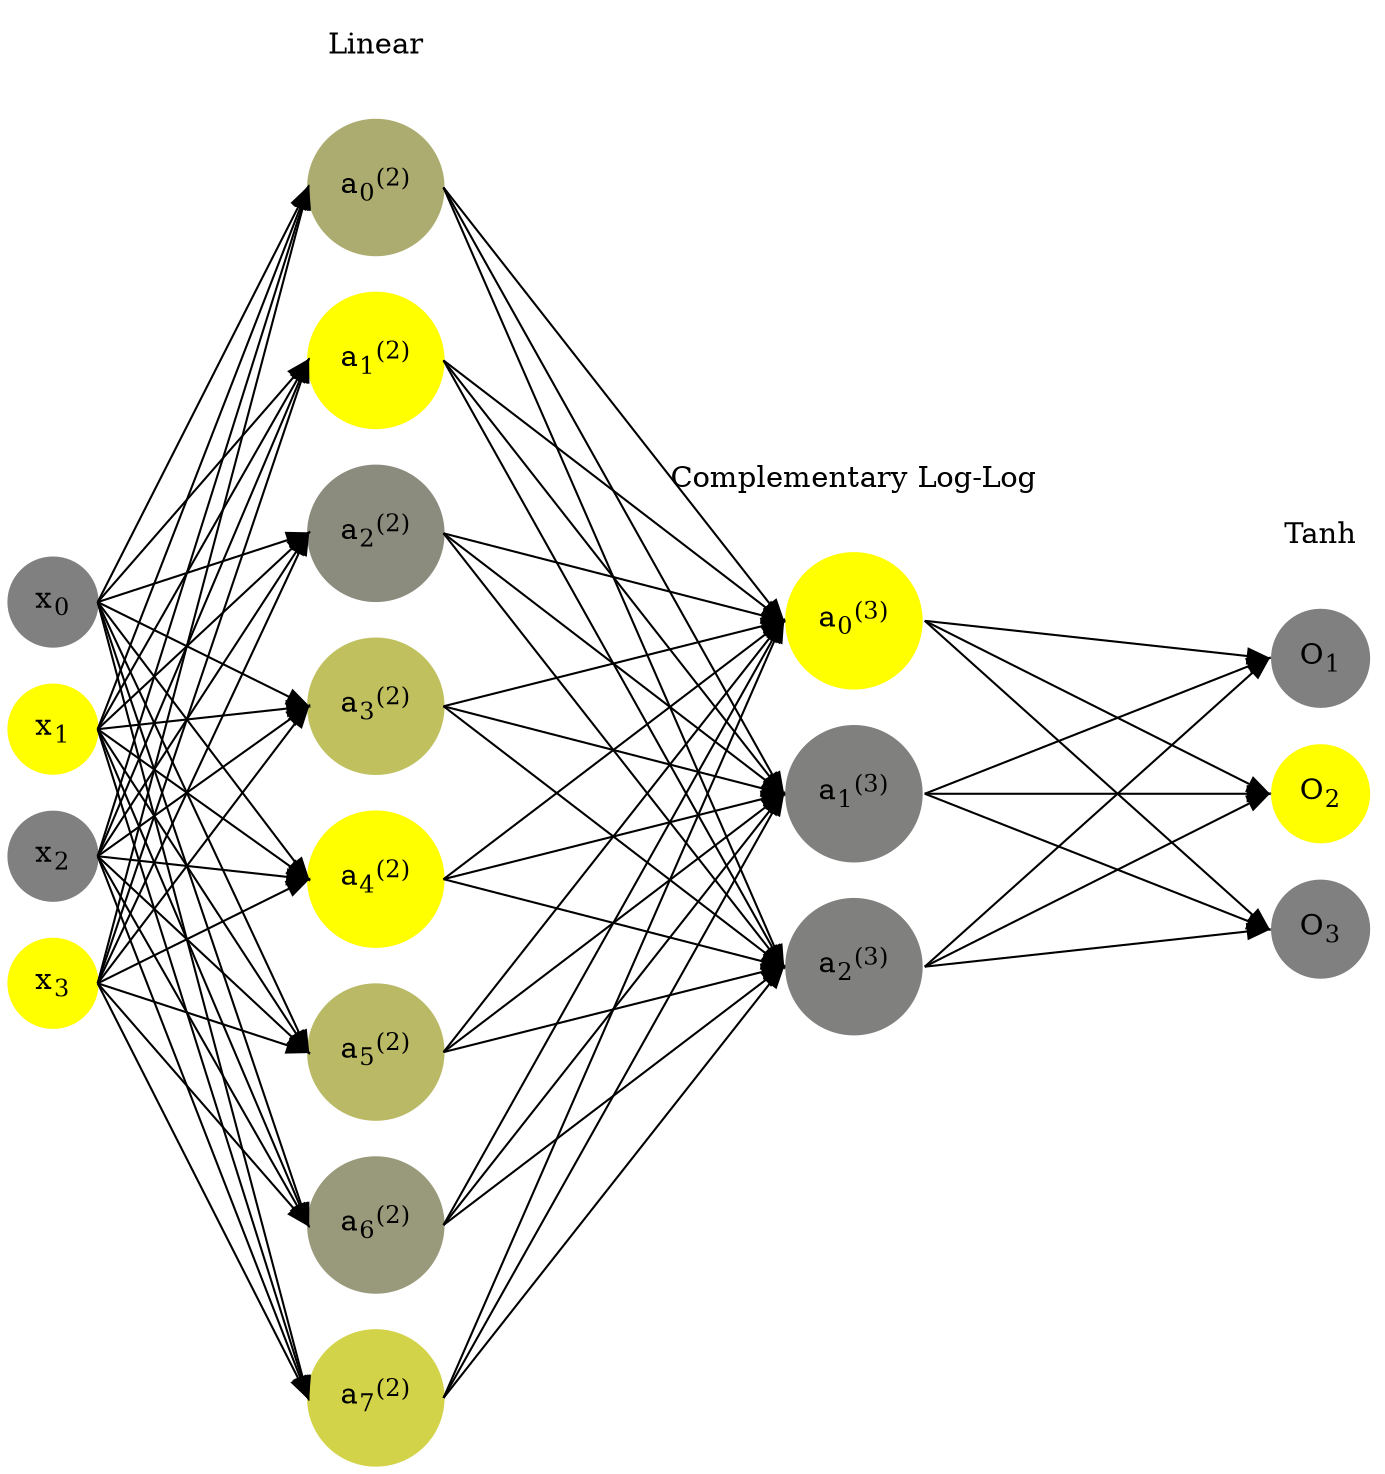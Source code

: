digraph G {
	rankdir = LR;
	splines=false;
	edge[style=invis];
	ranksep= 1.4;
	{
	node [shape=circle, color="0.1667, 0.0, 0.5", style=filled, fillcolor="0.1667, 0.0, 0.5"];
	x0 [label=<x<sub>0</sub>>];
	}
	{
	node [shape=circle, color="0.1667, 1.0, 1.0", style=filled, fillcolor="0.1667, 1.0, 1.0"];
	x1 [label=<x<sub>1</sub>>];
	}
	{
	node [shape=circle, color="0.1667, 0.0, 0.5", style=filled, fillcolor="0.1667, 0.0, 0.5"];
	x2 [label=<x<sub>2</sub>>];
	}
	{
	node [shape=circle, color="0.1667, 1.0, 1.0", style=filled, fillcolor="0.1667, 1.0, 1.0"];
	x3 [label=<x<sub>3</sub>>];
	}
	{
	node [shape=circle, color="0.1667, 0.344019, 0.672009", style=filled, fillcolor="0.1667, 0.344019, 0.672009"];
	a02 [label=<a<sub>0</sub><sup>(2)</sup>>];
	}
	{
	node [shape=circle, color="0.1667, 2.070275, 1.535137", style=filled, fillcolor="0.1667, 2.070275, 1.535137"];
	a12 [label=<a<sub>1</sub><sup>(2)</sup>>];
	}
	{
	node [shape=circle, color="0.1667, 0.093200, 0.546600", style=filled, fillcolor="0.1667, 0.093200, 0.546600"];
	a22 [label=<a<sub>2</sub><sup>(2)</sup>>];
	}
	{
	node [shape=circle, color="0.1667, 0.505820, 0.752910", style=filled, fillcolor="0.1667, 0.505820, 0.752910"];
	a32 [label=<a<sub>3</sub><sup>(2)</sup>>];
	}
	{
	node [shape=circle, color="0.1667, 2.274732, 1.637366", style=filled, fillcolor="0.1667, 2.274732, 1.637366"];
	a42 [label=<a<sub>4</sub><sup>(2)</sup>>];
	}
	{
	node [shape=circle, color="0.1667, 0.447713, 0.723856", style=filled, fillcolor="0.1667, 0.447713, 0.723856"];
	a52 [label=<a<sub>5</sub><sup>(2)</sup>>];
	}
	{
	node [shape=circle, color="0.1667, 0.196561, 0.598280", style=filled, fillcolor="0.1667, 0.196561, 0.598280"];
	a62 [label=<a<sub>6</sub><sup>(2)</sup>>];
	}
	{
	node [shape=circle, color="0.1667, 0.650372, 0.825186", style=filled, fillcolor="0.1667, 0.650372, 0.825186"];
	a72 [label=<a<sub>7</sub><sup>(2)</sup>>];
	}
	{
	node [shape=circle, color="0.1667, 0.999910, 0.999955", style=filled, fillcolor="0.1667, 0.999910, 0.999955"];
	a03 [label=<a<sub>0</sub><sup>(3)</sup>>];
	}
	{
	node [shape=circle, color="0.1667, 0.001415, 0.500708", style=filled, fillcolor="0.1667, 0.001415, 0.500708"];
	a13 [label=<a<sub>1</sub><sup>(3)</sup>>];
	}
	{
	node [shape=circle, color="0.1667, 0.000694, 0.500347", style=filled, fillcolor="0.1667, 0.000694, 0.500347"];
	a23 [label=<a<sub>2</sub><sup>(3)</sup>>];
	}
	{
	node [shape=circle, color="0.1667, 0.0, 0.5", style=filled, fillcolor="0.1667, 0.0, 0.5"];
	O1 [label=<O<sub>1</sub>>];
	}
	{
	node [shape=circle, color="0.1667, 1.0, 1.0", style=filled, fillcolor="0.1667, 1.0, 1.0"];
	O2 [label=<O<sub>2</sub>>];
	}
	{
	node [shape=circle, color="0.1667, 0.0, 0.5", style=filled, fillcolor="0.1667, 0.0, 0.5"];
	O3 [label=<O<sub>3</sub>>];
	}
	{
	rank=same;
	x0->x1->x2->x3;
	}
	{
	rank=same;
	a02->a12->a22->a32->a42->a52->a62->a72;
	}
	{
	rank=same;
	a03->a13->a23;
	}
	{
	rank=same;
	O1->O2->O3;
	}
	l1 [shape=plaintext,label="Linear"];
	l1->a02;
	{rank=same; l1;a02};
	l2 [shape=plaintext,label="Complementary Log-Log"];
	l2->a03;
	{rank=same; l2;a03};
	l3 [shape=plaintext,label="Tanh"];
	l3->O1;
	{rank=same; l3;O1};
edge[style=solid, tailport=e, headport=w];
	{x0;x1;x2;x3} -> {a02;a12;a22;a32;a42;a52;a62;a72};
	{a02;a12;a22;a32;a42;a52;a62;a72} -> {a03;a13;a23};
	{a03;a13;a23} -> {O1,O2,O3};
}